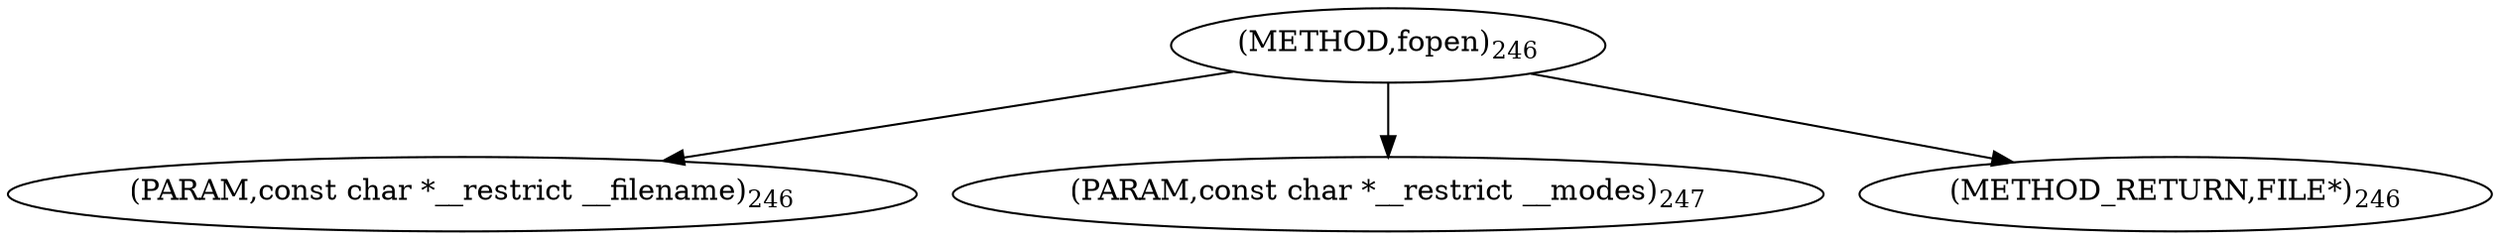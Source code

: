 digraph "fopen" {  
"30138" [label = <(METHOD,fopen)<SUB>246</SUB>> ]
"30139" [label = <(PARAM,const char *__restrict __filename)<SUB>246</SUB>> ]
"30140" [label = <(PARAM,const char *__restrict __modes)<SUB>247</SUB>> ]
"30141" [label = <(METHOD_RETURN,FILE*)<SUB>246</SUB>> ]
  "30138" -> "30139" 
  "30138" -> "30140" 
  "30138" -> "30141" 
}
